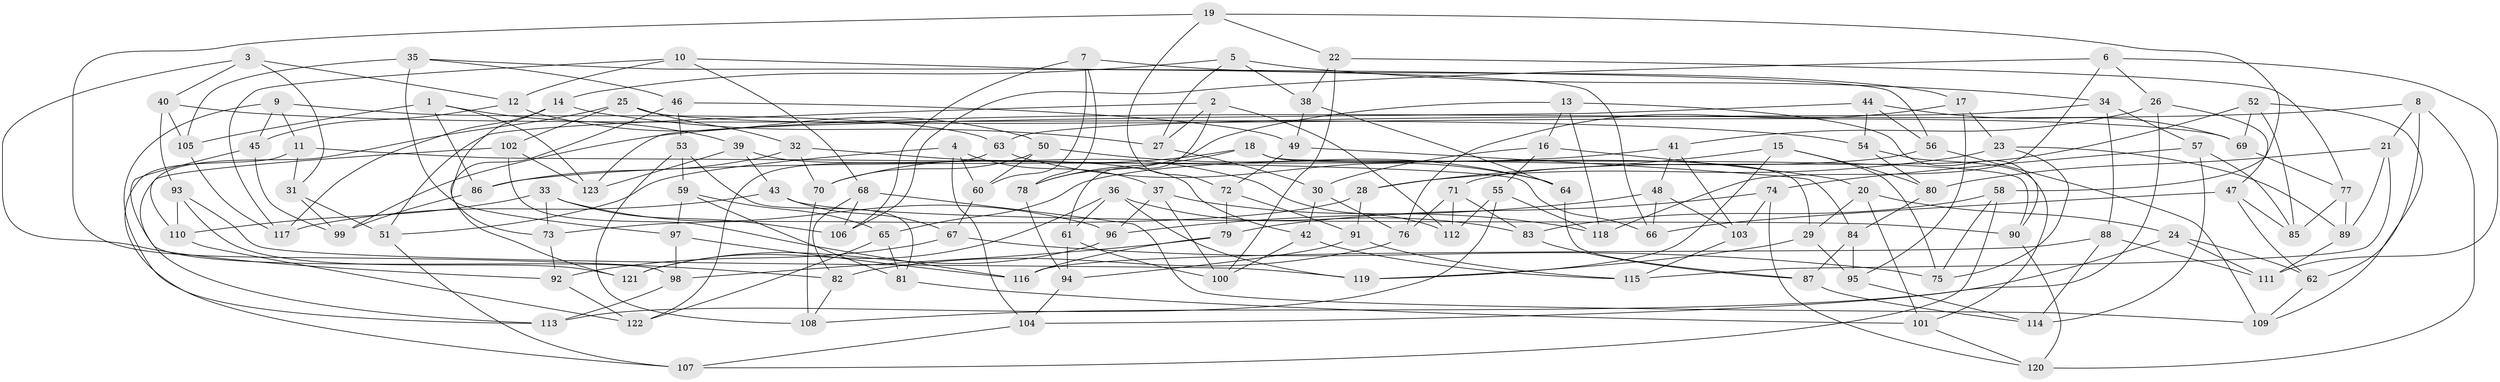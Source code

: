 // Generated by graph-tools (version 1.1) at 2025/57/03/09/25 04:57:41]
// undirected, 123 vertices, 246 edges
graph export_dot {
graph [start="1"]
  node [color=gray90,style=filled];
  1;
  2;
  3;
  4;
  5;
  6;
  7;
  8;
  9;
  10;
  11;
  12;
  13;
  14;
  15;
  16;
  17;
  18;
  19;
  20;
  21;
  22;
  23;
  24;
  25;
  26;
  27;
  28;
  29;
  30;
  31;
  32;
  33;
  34;
  35;
  36;
  37;
  38;
  39;
  40;
  41;
  42;
  43;
  44;
  45;
  46;
  47;
  48;
  49;
  50;
  51;
  52;
  53;
  54;
  55;
  56;
  57;
  58;
  59;
  60;
  61;
  62;
  63;
  64;
  65;
  66;
  67;
  68;
  69;
  70;
  71;
  72;
  73;
  74;
  75;
  76;
  77;
  78;
  79;
  80;
  81;
  82;
  83;
  84;
  85;
  86;
  87;
  88;
  89;
  90;
  91;
  92;
  93;
  94;
  95;
  96;
  97;
  98;
  99;
  100;
  101;
  102;
  103;
  104;
  105;
  106;
  107;
  108;
  109;
  110;
  111;
  112;
  113;
  114;
  115;
  116;
  117;
  118;
  119;
  120;
  121;
  122;
  123;
  1 -- 39;
  1 -- 86;
  1 -- 123;
  1 -- 105;
  2 -- 27;
  2 -- 51;
  2 -- 112;
  2 -- 61;
  3 -- 12;
  3 -- 40;
  3 -- 31;
  3 -- 92;
  4 -- 37;
  4 -- 104;
  4 -- 51;
  4 -- 60;
  5 -- 38;
  5 -- 14;
  5 -- 34;
  5 -- 27;
  6 -- 106;
  6 -- 118;
  6 -- 26;
  6 -- 111;
  7 -- 106;
  7 -- 60;
  7 -- 78;
  7 -- 17;
  8 -- 99;
  8 -- 21;
  8 -- 62;
  8 -- 120;
  9 -- 63;
  9 -- 45;
  9 -- 113;
  9 -- 11;
  10 -- 68;
  10 -- 117;
  10 -- 56;
  10 -- 12;
  11 -- 107;
  11 -- 66;
  11 -- 31;
  12 -- 50;
  12 -- 45;
  13 -- 118;
  13 -- 78;
  13 -- 16;
  13 -- 90;
  14 -- 117;
  14 -- 27;
  14 -- 73;
  15 -- 28;
  15 -- 80;
  15 -- 75;
  15 -- 119;
  16 -- 55;
  16 -- 30;
  16 -- 20;
  17 -- 23;
  17 -- 76;
  17 -- 95;
  18 -- 29;
  18 -- 90;
  18 -- 78;
  18 -- 70;
  19 -- 58;
  19 -- 72;
  19 -- 22;
  19 -- 82;
  20 -- 24;
  20 -- 29;
  20 -- 101;
  21 -- 89;
  21 -- 80;
  21 -- 115;
  22 -- 100;
  22 -- 38;
  22 -- 77;
  23 -- 75;
  23 -- 28;
  23 -- 89;
  24 -- 111;
  24 -- 108;
  24 -- 62;
  25 -- 69;
  25 -- 110;
  25 -- 32;
  25 -- 102;
  26 -- 41;
  26 -- 104;
  26 -- 47;
  27 -- 30;
  28 -- 73;
  28 -- 91;
  29 -- 95;
  29 -- 119;
  30 -- 42;
  30 -- 76;
  31 -- 51;
  31 -- 99;
  32 -- 70;
  32 -- 86;
  32 -- 112;
  33 -- 110;
  33 -- 96;
  33 -- 73;
  33 -- 106;
  34 -- 88;
  34 -- 63;
  34 -- 57;
  35 -- 46;
  35 -- 97;
  35 -- 105;
  35 -- 66;
  36 -- 121;
  36 -- 83;
  36 -- 61;
  36 -- 119;
  37 -- 100;
  37 -- 118;
  37 -- 96;
  38 -- 64;
  38 -- 49;
  39 -- 43;
  39 -- 42;
  39 -- 123;
  40 -- 105;
  40 -- 93;
  40 -- 54;
  41 -- 103;
  41 -- 86;
  41 -- 48;
  42 -- 100;
  42 -- 115;
  43 -- 117;
  43 -- 90;
  43 -- 67;
  44 -- 123;
  44 -- 54;
  44 -- 69;
  44 -- 56;
  45 -- 99;
  45 -- 98;
  46 -- 49;
  46 -- 53;
  46 -- 121;
  47 -- 62;
  47 -- 85;
  47 -- 66;
  48 -- 96;
  48 -- 66;
  48 -- 103;
  49 -- 72;
  49 -- 84;
  50 -- 64;
  50 -- 70;
  50 -- 60;
  51 -- 107;
  52 -- 109;
  52 -- 71;
  52 -- 69;
  52 -- 85;
  53 -- 81;
  53 -- 108;
  53 -- 59;
  54 -- 80;
  54 -- 101;
  55 -- 113;
  55 -- 112;
  55 -- 118;
  56 -- 65;
  56 -- 109;
  57 -- 85;
  57 -- 74;
  57 -- 114;
  58 -- 75;
  58 -- 83;
  58 -- 107;
  59 -- 97;
  59 -- 65;
  59 -- 81;
  60 -- 67;
  61 -- 100;
  61 -- 94;
  62 -- 109;
  63 -- 122;
  63 -- 64;
  64 -- 87;
  65 -- 122;
  65 -- 81;
  67 -- 92;
  67 -- 75;
  68 -- 106;
  68 -- 109;
  68 -- 82;
  69 -- 77;
  70 -- 108;
  71 -- 112;
  71 -- 83;
  71 -- 76;
  72 -- 91;
  72 -- 79;
  73 -- 92;
  74 -- 120;
  74 -- 79;
  74 -- 103;
  76 -- 82;
  77 -- 85;
  77 -- 89;
  78 -- 94;
  79 -- 116;
  79 -- 98;
  80 -- 84;
  81 -- 101;
  82 -- 108;
  83 -- 87;
  84 -- 87;
  84 -- 95;
  86 -- 99;
  87 -- 114;
  88 -- 114;
  88 -- 111;
  88 -- 116;
  89 -- 111;
  90 -- 120;
  91 -- 115;
  91 -- 94;
  92 -- 122;
  93 -- 110;
  93 -- 119;
  93 -- 121;
  94 -- 104;
  95 -- 114;
  96 -- 121;
  97 -- 116;
  97 -- 98;
  98 -- 113;
  101 -- 120;
  102 -- 123;
  102 -- 113;
  102 -- 116;
  103 -- 115;
  104 -- 107;
  105 -- 117;
  110 -- 122;
}
